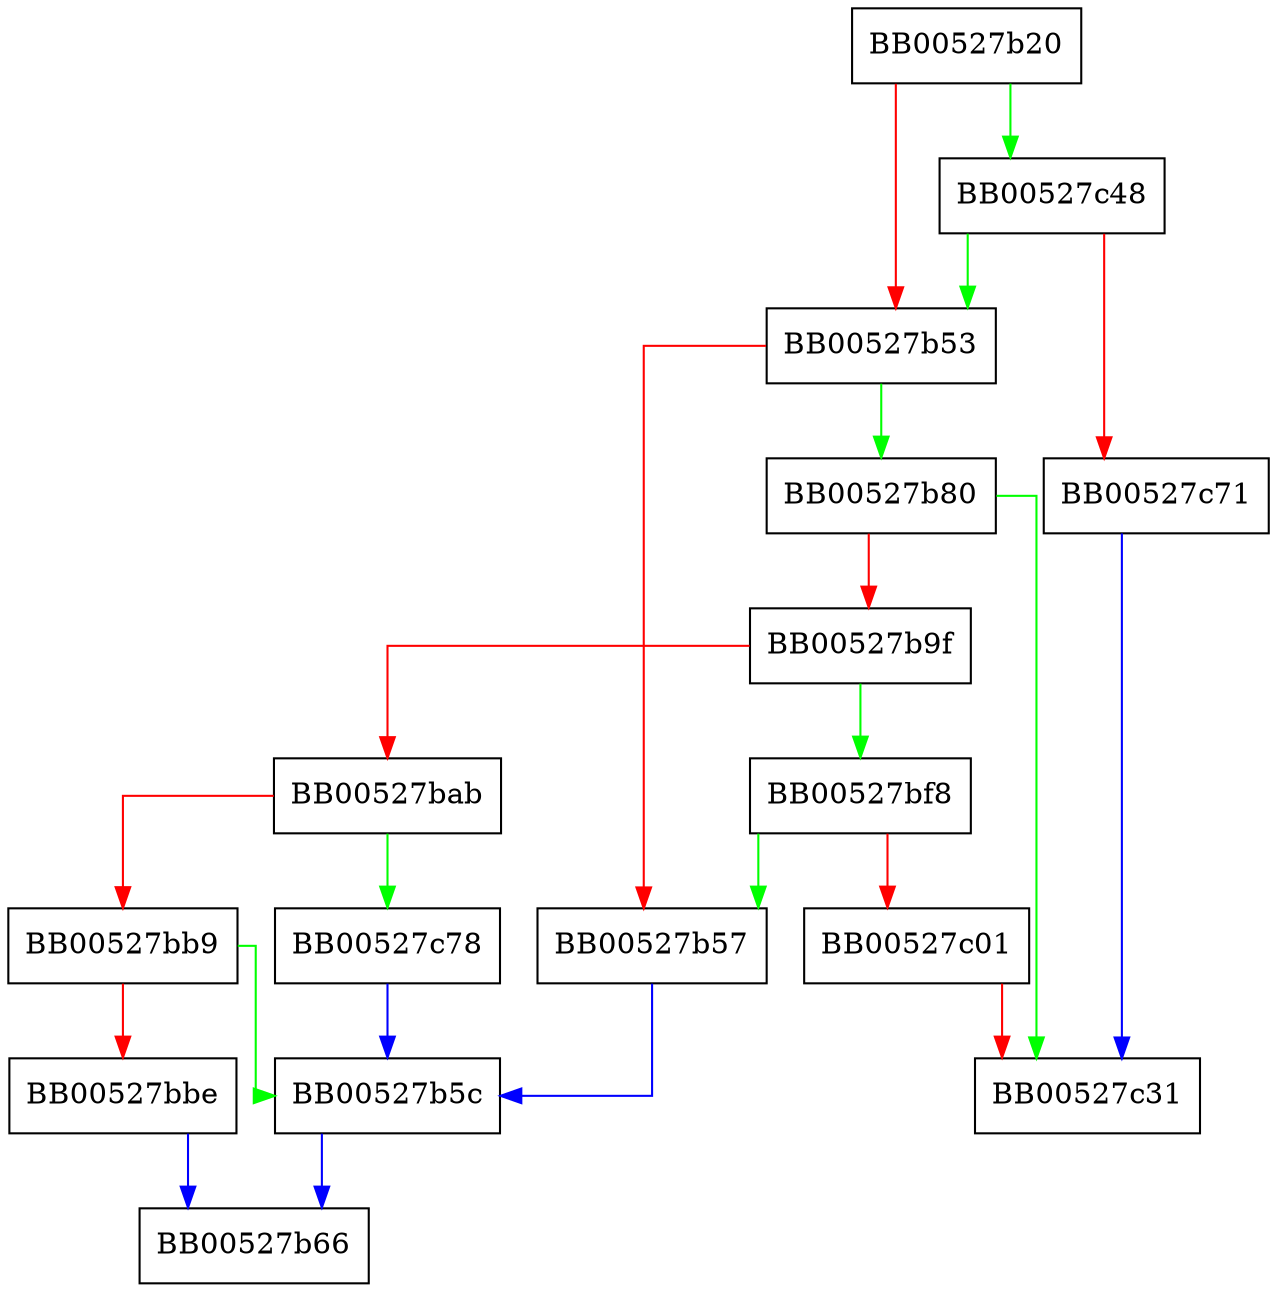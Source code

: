 digraph uint64_c2i {
  node [shape="box"];
  graph [splines=ortho];
  BB00527b20 -> BB00527c48 [color="green"];
  BB00527b20 -> BB00527b53 [color="red"];
  BB00527b53 -> BB00527b80 [color="green"];
  BB00527b53 -> BB00527b57 [color="red"];
  BB00527b57 -> BB00527b5c [color="blue"];
  BB00527b5c -> BB00527b66 [color="blue"];
  BB00527b80 -> BB00527c31 [color="green"];
  BB00527b80 -> BB00527b9f [color="red"];
  BB00527b9f -> BB00527bf8 [color="green"];
  BB00527b9f -> BB00527bab [color="red"];
  BB00527bab -> BB00527c78 [color="green"];
  BB00527bab -> BB00527bb9 [color="red"];
  BB00527bb9 -> BB00527b5c [color="green"];
  BB00527bb9 -> BB00527bbe [color="red"];
  BB00527bbe -> BB00527b66 [color="blue"];
  BB00527bf8 -> BB00527b57 [color="green"];
  BB00527bf8 -> BB00527c01 [color="red"];
  BB00527c01 -> BB00527c31 [color="red"];
  BB00527c48 -> BB00527b53 [color="green"];
  BB00527c48 -> BB00527c71 [color="red"];
  BB00527c71 -> BB00527c31 [color="blue"];
  BB00527c78 -> BB00527b5c [color="blue"];
}